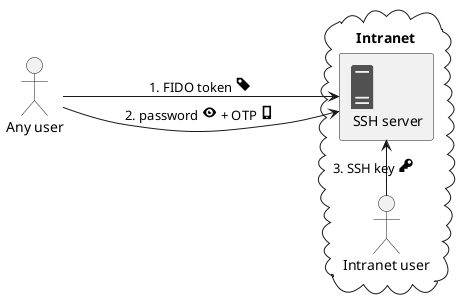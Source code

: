 @startuml

@startuml

!include <tupadr3/common>
!include <office/Servers/server_generic>
!include <material/common>
!include <material/key_variant>
!include <material/flash>

left to right direction

actor User_internet as "Any user"

cloud Intranet {
  OFF_SERVER_GENERIC(Server,SSH server)
  actor User_intranet as "Intranet user"
}

User_internet ---> Server : 1. FIDO token <size:20><&tag></size>
User_internet ---> Server : 2. password <size:20><&eye></size> + OTP <size:20><&phone></size>
User_intranet -> Server : 3. SSH key <size:20><&key></size>

@enduml

@enduml